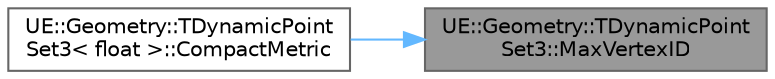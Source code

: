 digraph "UE::Geometry::TDynamicPointSet3::MaxVertexID"
{
 // INTERACTIVE_SVG=YES
 // LATEX_PDF_SIZE
  bgcolor="transparent";
  edge [fontname=Helvetica,fontsize=10,labelfontname=Helvetica,labelfontsize=10];
  node [fontname=Helvetica,fontsize=10,shape=box,height=0.2,width=0.4];
  rankdir="RL";
  Node1 [id="Node000001",label="UE::Geometry::TDynamicPoint\lSet3::MaxVertexID",height=0.2,width=0.4,color="gray40", fillcolor="grey60", style="filled", fontcolor="black",tooltip=" "];
  Node1 -> Node2 [id="edge1_Node000001_Node000002",dir="back",color="steelblue1",style="solid",tooltip=" "];
  Node2 [id="Node000002",label="UE::Geometry::TDynamicPoint\lSet3\< float \>::CompactMetric",height=0.2,width=0.4,color="grey40", fillcolor="white", style="filled",URL="$df/d37/classUE_1_1Geometry_1_1TDynamicPointSet3.html#ad30eb52a695928c8d5517ebd0ee516bf",tooltip=" "];
}
